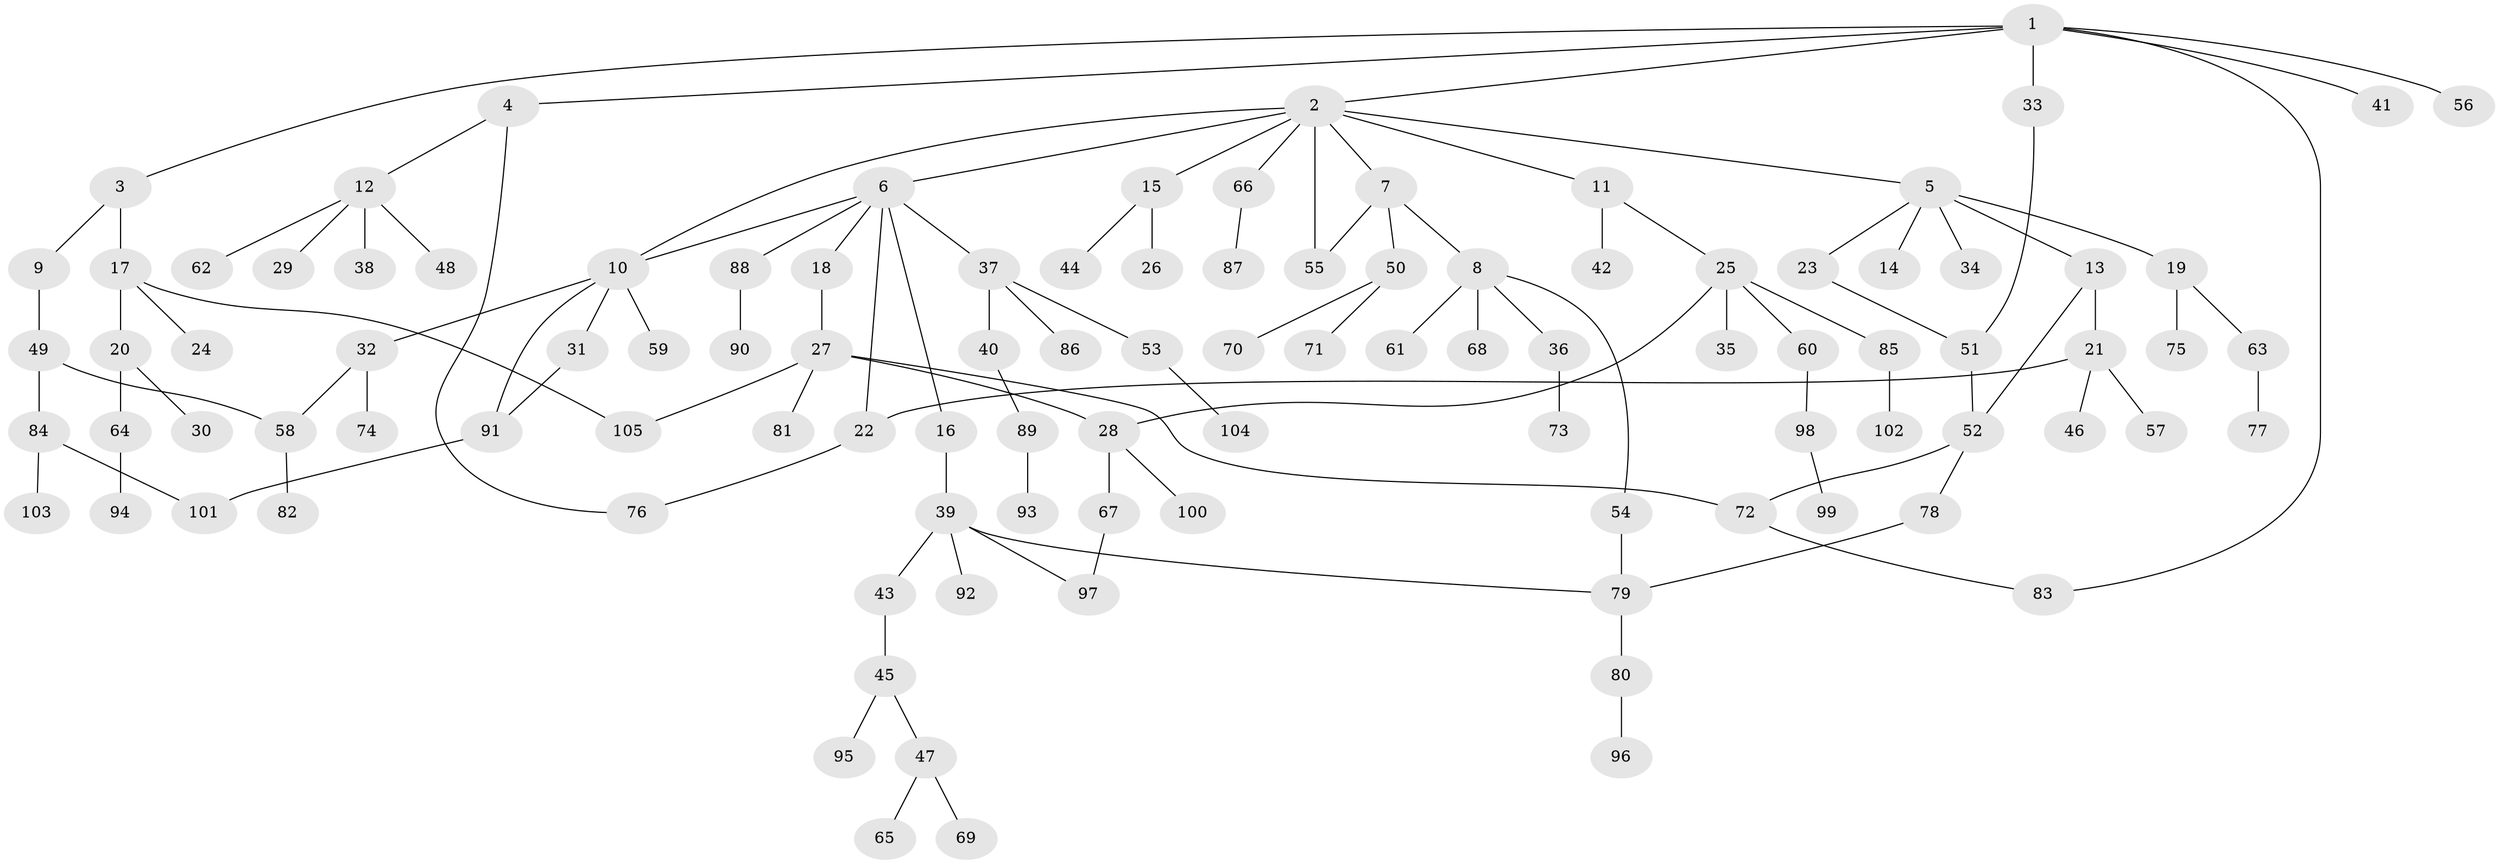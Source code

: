 // coarse degree distribution, {7: 0.04, 10: 0.013333333333333334, 3: 0.10666666666666667, 5: 0.08, 2: 0.21333333333333335, 4: 0.08, 1: 0.4666666666666667}
// Generated by graph-tools (version 1.1) at 2025/41/03/06/25 10:41:30]
// undirected, 105 vertices, 120 edges
graph export_dot {
graph [start="1"]
  node [color=gray90,style=filled];
  1;
  2;
  3;
  4;
  5;
  6;
  7;
  8;
  9;
  10;
  11;
  12;
  13;
  14;
  15;
  16;
  17;
  18;
  19;
  20;
  21;
  22;
  23;
  24;
  25;
  26;
  27;
  28;
  29;
  30;
  31;
  32;
  33;
  34;
  35;
  36;
  37;
  38;
  39;
  40;
  41;
  42;
  43;
  44;
  45;
  46;
  47;
  48;
  49;
  50;
  51;
  52;
  53;
  54;
  55;
  56;
  57;
  58;
  59;
  60;
  61;
  62;
  63;
  64;
  65;
  66;
  67;
  68;
  69;
  70;
  71;
  72;
  73;
  74;
  75;
  76;
  77;
  78;
  79;
  80;
  81;
  82;
  83;
  84;
  85;
  86;
  87;
  88;
  89;
  90;
  91;
  92;
  93;
  94;
  95;
  96;
  97;
  98;
  99;
  100;
  101;
  102;
  103;
  104;
  105;
  1 -- 2;
  1 -- 3;
  1 -- 4;
  1 -- 33;
  1 -- 41;
  1 -- 56;
  1 -- 83;
  2 -- 5;
  2 -- 6;
  2 -- 7;
  2 -- 11;
  2 -- 15;
  2 -- 55;
  2 -- 66;
  2 -- 10;
  3 -- 9;
  3 -- 17;
  4 -- 12;
  4 -- 76;
  5 -- 13;
  5 -- 14;
  5 -- 19;
  5 -- 23;
  5 -- 34;
  6 -- 10;
  6 -- 16;
  6 -- 18;
  6 -- 22;
  6 -- 37;
  6 -- 88;
  7 -- 8;
  7 -- 50;
  7 -- 55;
  8 -- 36;
  8 -- 54;
  8 -- 61;
  8 -- 68;
  9 -- 49;
  10 -- 31;
  10 -- 32;
  10 -- 59;
  10 -- 91;
  11 -- 25;
  11 -- 42;
  12 -- 29;
  12 -- 38;
  12 -- 48;
  12 -- 62;
  13 -- 21;
  13 -- 52;
  15 -- 26;
  15 -- 44;
  16 -- 39;
  17 -- 20;
  17 -- 24;
  17 -- 105;
  18 -- 27;
  19 -- 63;
  19 -- 75;
  20 -- 30;
  20 -- 64;
  21 -- 46;
  21 -- 57;
  21 -- 22;
  22 -- 76;
  23 -- 51;
  25 -- 35;
  25 -- 60;
  25 -- 85;
  25 -- 28;
  27 -- 28;
  27 -- 81;
  27 -- 105;
  27 -- 72;
  28 -- 67;
  28 -- 100;
  31 -- 91;
  32 -- 58;
  32 -- 74;
  33 -- 51;
  36 -- 73;
  37 -- 40;
  37 -- 53;
  37 -- 86;
  39 -- 43;
  39 -- 92;
  39 -- 97;
  39 -- 79;
  40 -- 89;
  43 -- 45;
  45 -- 47;
  45 -- 95;
  47 -- 65;
  47 -- 69;
  49 -- 84;
  49 -- 58;
  50 -- 70;
  50 -- 71;
  51 -- 52;
  52 -- 72;
  52 -- 78;
  53 -- 104;
  54 -- 79;
  58 -- 82;
  60 -- 98;
  63 -- 77;
  64 -- 94;
  66 -- 87;
  67 -- 97;
  72 -- 83;
  78 -- 79;
  79 -- 80;
  80 -- 96;
  84 -- 101;
  84 -- 103;
  85 -- 102;
  88 -- 90;
  89 -- 93;
  91 -- 101;
  98 -- 99;
}

